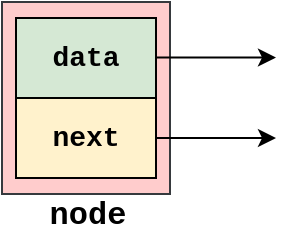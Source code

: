 <mxfile version="24.6.4" type="device">
  <diagram name="Página-1" id="jQoiph2c1nl-3ZJ2nl2n">
    <mxGraphModel dx="419" dy="253" grid="1" gridSize="10" guides="1" tooltips="1" connect="1" arrows="1" fold="1" page="1" pageScale="1" pageWidth="827" pageHeight="1169" math="0" shadow="0">
      <root>
        <mxCell id="0" />
        <mxCell id="1" parent="0" />
        <mxCell id="OkkiLNKMATkOTUkjnKhW-4" value="" style="group" vertex="1" connectable="0" parent="1">
          <mxGeometry x="363" y="152" width="137" height="122" as="geometry" />
        </mxCell>
        <mxCell id="OkkiLNKMATkOTUkjnKhW-3" value="" style="rounded=0;whiteSpace=wrap;html=1;fillColor=#ffcccc;strokeColor=#36393D;" vertex="1" parent="OkkiLNKMATkOTUkjnKhW-4">
          <mxGeometry width="84" height="96" as="geometry" />
        </mxCell>
        <mxCell id="_NtyxQ0_7e0Htwn68GD2-1" value="&lt;font style=&quot;font-size: 14px;&quot; face=&quot;Courier New&quot;&gt;&lt;b&gt;data&lt;/b&gt;&lt;/font&gt;" style="rounded=0;whiteSpace=wrap;html=1;fillColor=#d5e8d4;strokeColor=#000000;" parent="OkkiLNKMATkOTUkjnKhW-4" vertex="1">
          <mxGeometry x="7" y="8" width="70" height="40" as="geometry" />
        </mxCell>
        <mxCell id="_NtyxQ0_7e0Htwn68GD2-2" value="&lt;font style=&quot;font-size: 14px;&quot; face=&quot;Courier New&quot;&gt;&lt;b&gt;next&lt;/b&gt;&lt;/font&gt;" style="rounded=0;whiteSpace=wrap;html=1;fillColor=#fff2cc;strokeColor=#000000;" parent="OkkiLNKMATkOTUkjnKhW-4" vertex="1">
          <mxGeometry x="7" y="48" width="70" height="40" as="geometry" />
        </mxCell>
        <mxCell id="_NtyxQ0_7e0Htwn68GD2-5" value="&lt;font size=&quot;1&quot; face=&quot;Courier New&quot;&gt;&lt;b style=&quot;font-size: 16px;&quot;&gt;node&lt;/b&gt;&lt;/font&gt;" style="text;html=1;align=center;verticalAlign=middle;whiteSpace=wrap;rounded=0;" parent="OkkiLNKMATkOTUkjnKhW-4" vertex="1">
          <mxGeometry x="13" y="92" width="60" height="30" as="geometry" />
        </mxCell>
        <mxCell id="_NtyxQ0_7e0Htwn68GD2-6" value="" style="endArrow=classic;html=1;rounded=0;exitX=1;exitY=0.5;exitDx=0;exitDy=0;" parent="OkkiLNKMATkOTUkjnKhW-4" source="_NtyxQ0_7e0Htwn68GD2-2" edge="1">
          <mxGeometry width="50" height="50" relative="1" as="geometry">
            <mxPoint x="187" y="188" as="sourcePoint" />
            <mxPoint x="137" y="68" as="targetPoint" />
          </mxGeometry>
        </mxCell>
        <mxCell id="OkkiLNKMATkOTUkjnKhW-1" value="" style="endArrow=classic;html=1;rounded=0;exitX=1;exitY=0.5;exitDx=0;exitDy=0;" edge="1" parent="OkkiLNKMATkOTUkjnKhW-4">
          <mxGeometry width="50" height="50" relative="1" as="geometry">
            <mxPoint x="77" y="27.76" as="sourcePoint" />
            <mxPoint x="137" y="27.76" as="targetPoint" />
          </mxGeometry>
        </mxCell>
      </root>
    </mxGraphModel>
  </diagram>
</mxfile>
